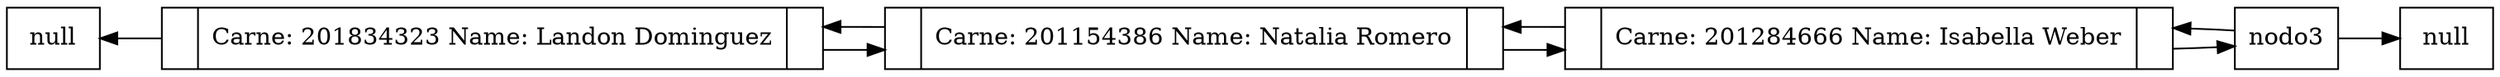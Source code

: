digraph lista{
rankdir=LR;
node[shape = record];
nodonull1[label="null"];
nodonull2[label="null"];
nodo0[label="{|Carne: 201834323 Name: Landon Dominguez|}"];
nodo1[label="{|Carne: 201154386 Name: Natalia Romero|}"];
nodo2[label="{|Carne: 201284666 Name: Isabella Weber|}"];
nodonull1->nodo0 [dir=back];
nodo0->nodo1;
nodo1->nodo0;
nodo1->nodo2;
nodo2->nodo1;
nodo2->nodo3;
nodo3->nodo2;
nodo3->nodonull2;
}
